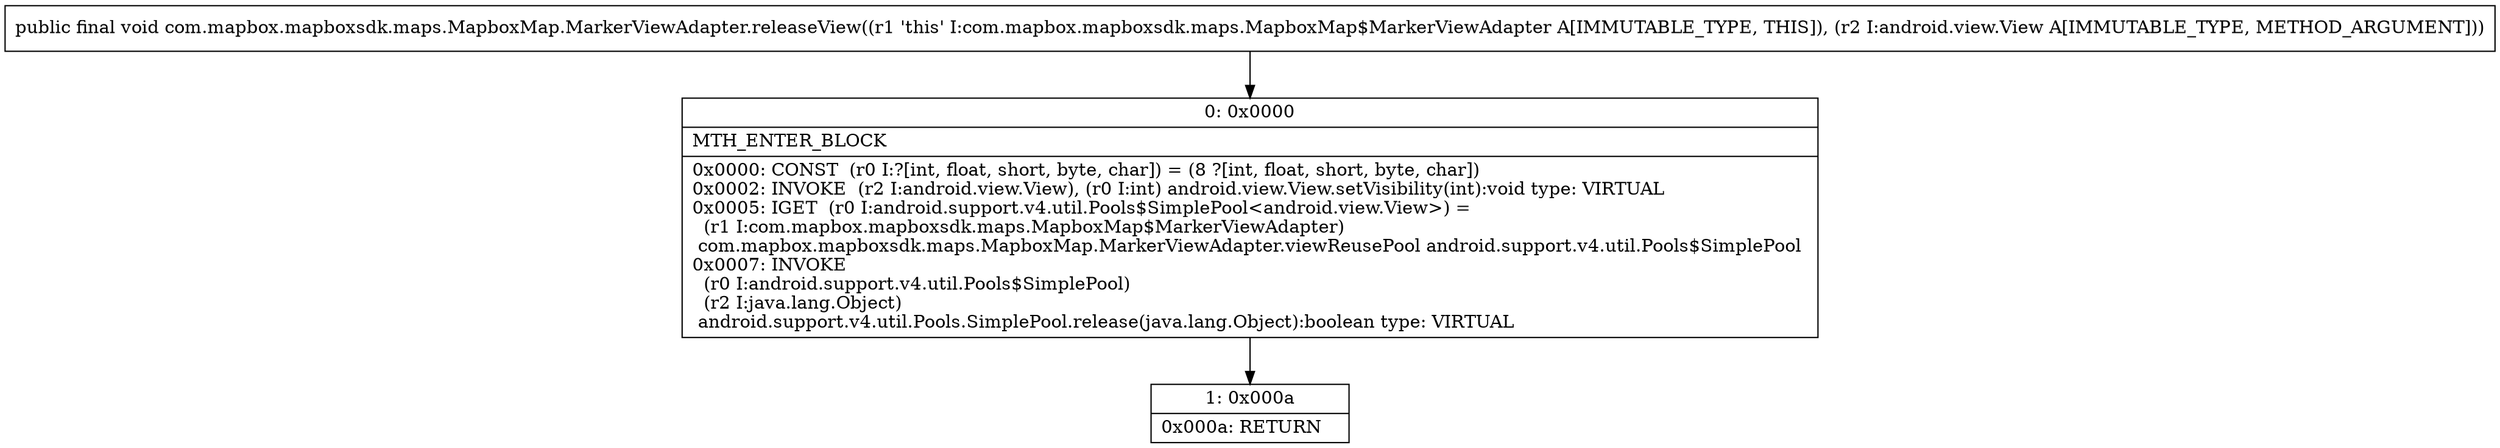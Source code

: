 digraph "CFG forcom.mapbox.mapboxsdk.maps.MapboxMap.MarkerViewAdapter.releaseView(Landroid\/view\/View;)V" {
Node_0 [shape=record,label="{0\:\ 0x0000|MTH_ENTER_BLOCK\l|0x0000: CONST  (r0 I:?[int, float, short, byte, char]) = (8 ?[int, float, short, byte, char]) \l0x0002: INVOKE  (r2 I:android.view.View), (r0 I:int) android.view.View.setVisibility(int):void type: VIRTUAL \l0x0005: IGET  (r0 I:android.support.v4.util.Pools$SimplePool\<android.view.View\>) = \l  (r1 I:com.mapbox.mapboxsdk.maps.MapboxMap$MarkerViewAdapter)\l com.mapbox.mapboxsdk.maps.MapboxMap.MarkerViewAdapter.viewReusePool android.support.v4.util.Pools$SimplePool \l0x0007: INVOKE  \l  (r0 I:android.support.v4.util.Pools$SimplePool)\l  (r2 I:java.lang.Object)\l android.support.v4.util.Pools.SimplePool.release(java.lang.Object):boolean type: VIRTUAL \l}"];
Node_1 [shape=record,label="{1\:\ 0x000a|0x000a: RETURN   \l}"];
MethodNode[shape=record,label="{public final void com.mapbox.mapboxsdk.maps.MapboxMap.MarkerViewAdapter.releaseView((r1 'this' I:com.mapbox.mapboxsdk.maps.MapboxMap$MarkerViewAdapter A[IMMUTABLE_TYPE, THIS]), (r2 I:android.view.View A[IMMUTABLE_TYPE, METHOD_ARGUMENT])) }"];
MethodNode -> Node_0;
Node_0 -> Node_1;
}


